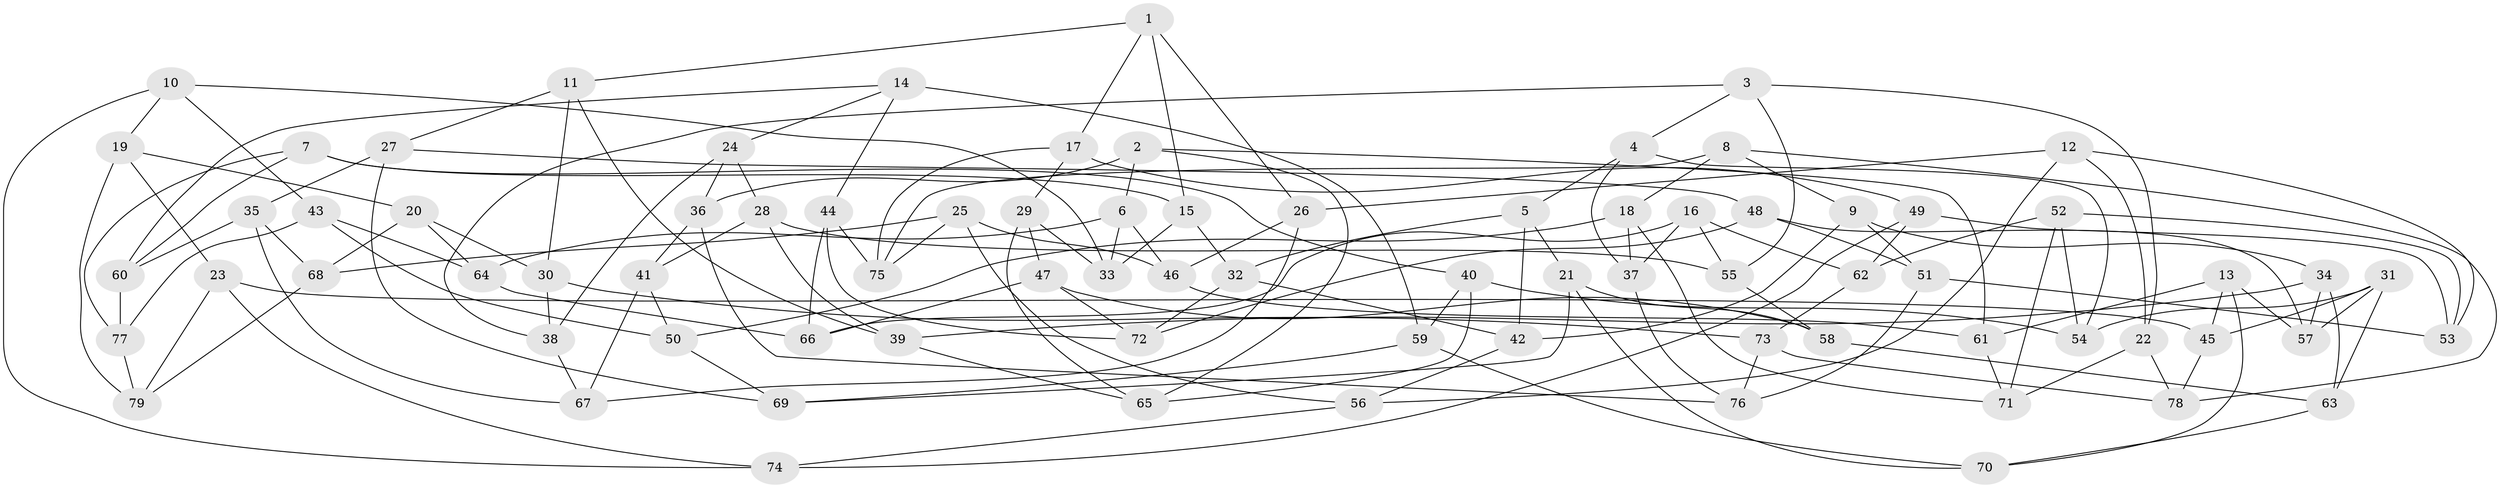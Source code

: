 // Generated by graph-tools (version 1.1) at 2025/11/02/27/25 16:11:46]
// undirected, 79 vertices, 158 edges
graph export_dot {
graph [start="1"]
  node [color=gray90,style=filled];
  1;
  2;
  3;
  4;
  5;
  6;
  7;
  8;
  9;
  10;
  11;
  12;
  13;
  14;
  15;
  16;
  17;
  18;
  19;
  20;
  21;
  22;
  23;
  24;
  25;
  26;
  27;
  28;
  29;
  30;
  31;
  32;
  33;
  34;
  35;
  36;
  37;
  38;
  39;
  40;
  41;
  42;
  43;
  44;
  45;
  46;
  47;
  48;
  49;
  50;
  51;
  52;
  53;
  54;
  55;
  56;
  57;
  58;
  59;
  60;
  61;
  62;
  63;
  64;
  65;
  66;
  67;
  68;
  69;
  70;
  71;
  72;
  73;
  74;
  75;
  76;
  77;
  78;
  79;
  1 -- 11;
  1 -- 15;
  1 -- 17;
  1 -- 26;
  2 -- 6;
  2 -- 65;
  2 -- 36;
  2 -- 61;
  3 -- 22;
  3 -- 55;
  3 -- 38;
  3 -- 4;
  4 -- 54;
  4 -- 5;
  4 -- 37;
  5 -- 32;
  5 -- 21;
  5 -- 42;
  6 -- 33;
  6 -- 46;
  6 -- 64;
  7 -- 15;
  7 -- 60;
  7 -- 77;
  7 -- 40;
  8 -- 18;
  8 -- 78;
  8 -- 9;
  8 -- 75;
  9 -- 42;
  9 -- 51;
  9 -- 34;
  10 -- 43;
  10 -- 19;
  10 -- 74;
  10 -- 33;
  11 -- 39;
  11 -- 27;
  11 -- 30;
  12 -- 56;
  12 -- 22;
  12 -- 53;
  12 -- 26;
  13 -- 57;
  13 -- 61;
  13 -- 70;
  13 -- 45;
  14 -- 59;
  14 -- 44;
  14 -- 60;
  14 -- 24;
  15 -- 32;
  15 -- 33;
  16 -- 62;
  16 -- 66;
  16 -- 55;
  16 -- 37;
  17 -- 29;
  17 -- 75;
  17 -- 49;
  18 -- 50;
  18 -- 37;
  18 -- 71;
  19 -- 79;
  19 -- 20;
  19 -- 23;
  20 -- 30;
  20 -- 68;
  20 -- 64;
  21 -- 70;
  21 -- 58;
  21 -- 69;
  22 -- 78;
  22 -- 71;
  23 -- 79;
  23 -- 74;
  23 -- 45;
  24 -- 38;
  24 -- 28;
  24 -- 36;
  25 -- 75;
  25 -- 46;
  25 -- 56;
  25 -- 68;
  26 -- 46;
  26 -- 67;
  27 -- 35;
  27 -- 48;
  27 -- 69;
  28 -- 55;
  28 -- 41;
  28 -- 39;
  29 -- 65;
  29 -- 47;
  29 -- 33;
  30 -- 73;
  30 -- 38;
  31 -- 45;
  31 -- 63;
  31 -- 54;
  31 -- 57;
  32 -- 42;
  32 -- 72;
  34 -- 63;
  34 -- 39;
  34 -- 57;
  35 -- 67;
  35 -- 60;
  35 -- 68;
  36 -- 41;
  36 -- 76;
  37 -- 76;
  38 -- 67;
  39 -- 65;
  40 -- 65;
  40 -- 54;
  40 -- 59;
  41 -- 67;
  41 -- 50;
  42 -- 56;
  43 -- 64;
  43 -- 77;
  43 -- 50;
  44 -- 66;
  44 -- 72;
  44 -- 75;
  45 -- 78;
  46 -- 61;
  47 -- 66;
  47 -- 72;
  47 -- 58;
  48 -- 57;
  48 -- 51;
  48 -- 72;
  49 -- 74;
  49 -- 53;
  49 -- 62;
  50 -- 69;
  51 -- 53;
  51 -- 76;
  52 -- 53;
  52 -- 71;
  52 -- 54;
  52 -- 62;
  55 -- 58;
  56 -- 74;
  58 -- 63;
  59 -- 70;
  59 -- 69;
  60 -- 77;
  61 -- 71;
  62 -- 73;
  63 -- 70;
  64 -- 66;
  68 -- 79;
  73 -- 78;
  73 -- 76;
  77 -- 79;
}
